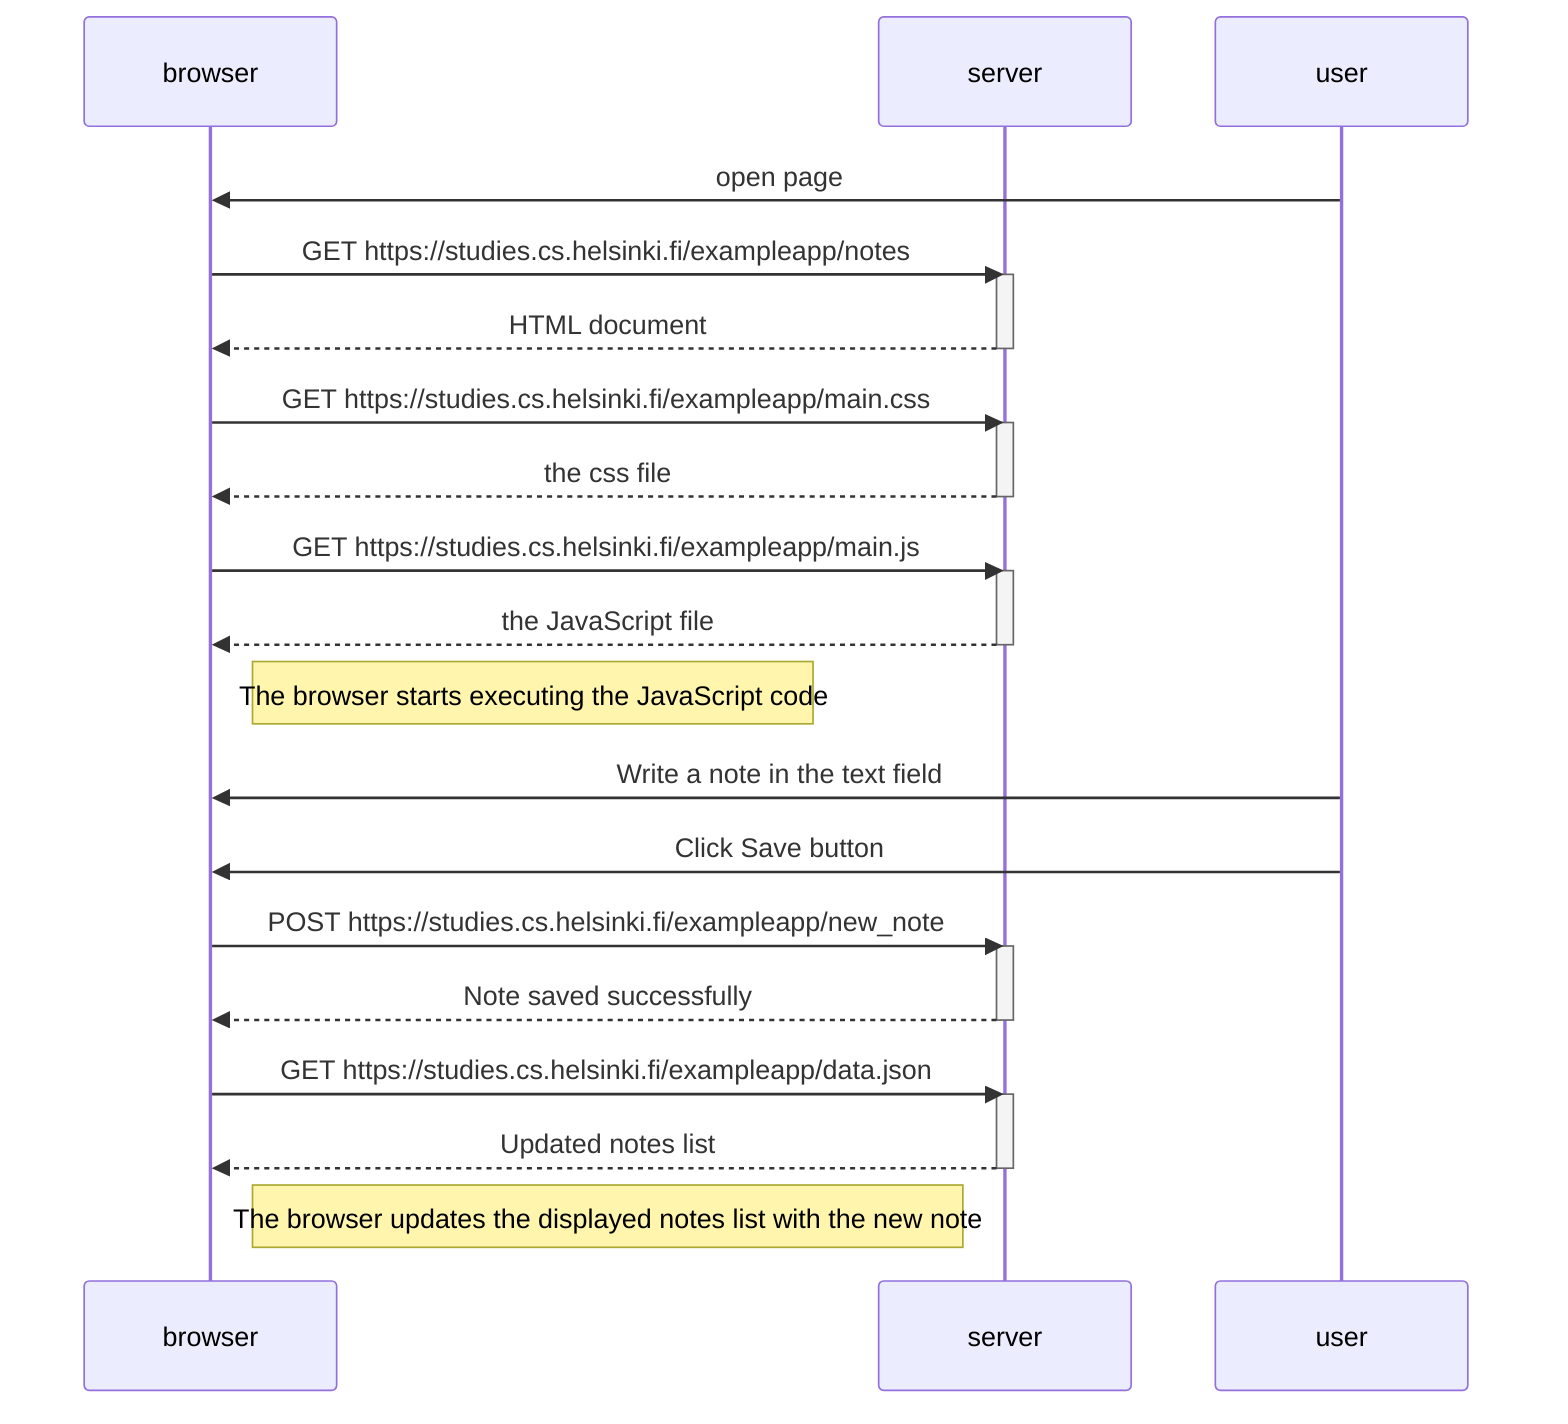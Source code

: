 sequenceDiagram
    participant browser
    participant server
    participant user

    user->>browser: open page
    browser->>server: GET https://studies.cs.helsinki.fi/exampleapp/notes
    activate server
    server-->>browser: HTML document
    deactivate server

    browser->>server: GET https://studies.cs.helsinki.fi/exampleapp/main.css
    activate server
    server-->>browser: the css file
    deactivate server

    browser->>server: GET https://studies.cs.helsinki.fi/exampleapp/main.js
    activate server
    server-->>browser: the JavaScript file
    deactivate server

    Note right of browser: The browser starts executing the JavaScript code

    user->>browser: Write a note in the text field
    user->>browser: Click Save button
    browser->>server: POST https://studies.cs.helsinki.fi/exampleapp/new_note
    activate server
    server-->>browser: Note saved successfully
    deactivate server

    browser->>server: GET https://studies.cs.helsinki.fi/exampleapp/data.json
    activate server
    server-->>browser: Updated notes list
    deactivate server

    Note right of browser: The browser updates the displayed notes list with the new note